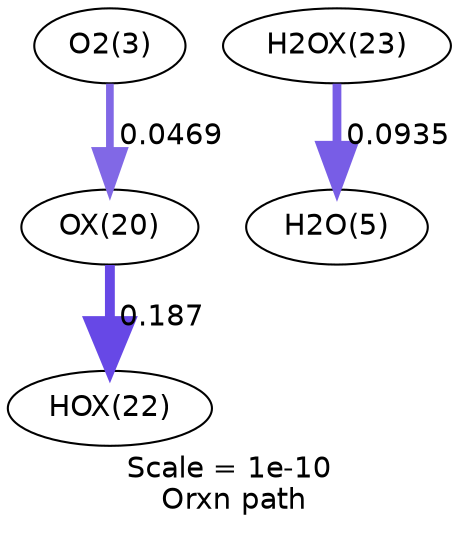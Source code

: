 digraph reaction_paths {
center=1;
s4 -> s24[fontname="Helvetica", style="setlinewidth(3.69)", arrowsize=1.84, color="0.7, 0.547, 0.9"
, label=" 0.0469"];
s24 -> s26[fontname="Helvetica", style="setlinewidth(4.74)", arrowsize=2.37, color="0.7, 0.687, 0.9"
, label=" 0.187"];
s27 -> s6[fontname="Helvetica", style="setlinewidth(4.21)", arrowsize=2.11, color="0.7, 0.594, 0.9"
, label=" 0.0935"];
s4 [ fontname="Helvetica", label="O2(3)"];
s6 [ fontname="Helvetica", label="H2O(5)"];
s24 [ fontname="Helvetica", label="OX(20)"];
s26 [ fontname="Helvetica", label="HOX(22)"];
s27 [ fontname="Helvetica", label="H2OX(23)"];
 label = "Scale = 1e-10\l Orxn path";
 fontname = "Helvetica";
}
